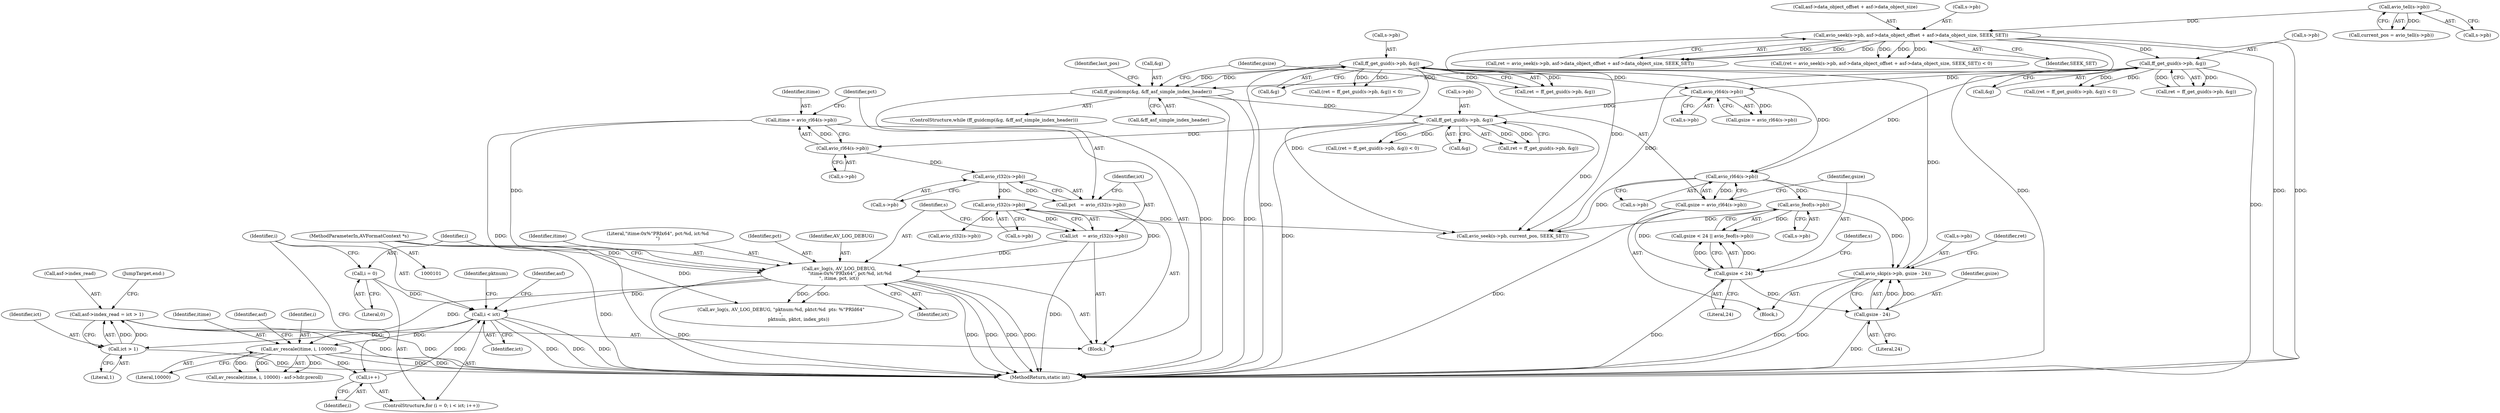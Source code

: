 digraph "0_FFmpeg_afc9c683ed9db01edb357bc8c19edad4282b3a97@API" {
"1000343" [label="(Call,asf->index_read = ict > 1)"];
"1000347" [label="(Call,ict > 1)"];
"1000254" [label="(Call,i < ict)"];
"1000251" [label="(Call,i = 0)"];
"1000257" [label="(Call,i++)"];
"1000295" [label="(Call,av_rescale(itime, i, 10000))"];
"1000243" [label="(Call,av_log(s, AV_LOG_DEBUG,\n               \"itime:0x%\"PRIx64\", pct:%d, ict:%d\n\", itime, pct, ict))"];
"1000102" [label="(MethodParameterIn,AVFormatContext *s)"];
"1000225" [label="(Call,itime = avio_rl64(s->pb))"];
"1000227" [label="(Call,avio_rl64(s->pb))"];
"1000217" [label="(Call,ff_get_guid(s->pb, &g))"];
"1000209" [label="(Call,avio_rl64(s->pb))"];
"1000188" [label="(Call,ff_get_guid(s->pb, &g))"];
"1000177" [label="(Call,avio_skip(s->pb, gsize - 24))"];
"1000171" [label="(Call,avio_feof(s->pb))"];
"1000162" [label="(Call,avio_rl64(s->pb))"];
"1000144" [label="(Call,ff_get_guid(s->pb, &g))"];
"1000124" [label="(Call,avio_seek(s->pb, asf->data_object_offset + asf->data_object_size, SEEK_SET))"];
"1000115" [label="(Call,avio_tell(s->pb))"];
"1000181" [label="(Call,gsize - 24)"];
"1000168" [label="(Call,gsize < 24)"];
"1000160" [label="(Call,gsize = avio_rl64(s->pb))"];
"1000153" [label="(Call,ff_guidcmp(&g, &ff_asf_simple_index_header))"];
"1000231" [label="(Call,pct   = avio_rl32(s->pb))"];
"1000233" [label="(Call,avio_rl32(s->pb))"];
"1000237" [label="(Call,ict   = avio_rl32(s->pb))"];
"1000239" [label="(Call,avio_rl32(s->pb))"];
"1000182" [label="(Identifier,gsize)"];
"1000243" [label="(Call,av_log(s, AV_LOG_DEBUG,\n               \"itime:0x%\"PRIx64\", pct:%d, ict:%d\n\", itime, pct, ict))"];
"1000349" [label="(Literal,1)"];
"1000128" [label="(Call,asf->data_object_offset + asf->data_object_size)"];
"1000258" [label="(Identifier,i)"];
"1000186" [label="(Call,ret = ff_get_guid(s->pb, &g))"];
"1000257" [label="(Call,i++)"];
"1000232" [label="(Identifier,pct)"];
"1000301" [label="(Identifier,asf)"];
"1000141" [label="(Call,(ret = ff_get_guid(s->pb, &g)) < 0)"];
"1000210" [label="(Call,s->pb)"];
"1000156" [label="(Call,&ff_asf_simple_index_header)"];
"1000124" [label="(Call,avio_seek(s->pb, asf->data_object_offset + asf->data_object_size, SEEK_SET))"];
"1000217" [label="(Call,ff_get_guid(s->pb, &g))"];
"1000178" [label="(Call,s->pb)"];
"1000240" [label="(Call,s->pb)"];
"1000344" [label="(Call,asf->index_read)"];
"1000162" [label="(Call,avio_rl64(s->pb))"];
"1000228" [label="(Call,s->pb)"];
"1000233" [label="(Call,avio_rl32(s->pb))"];
"1000116" [label="(Call,s->pb)"];
"1000115" [label="(Call,avio_tell(s->pb))"];
"1000154" [label="(Call,&g)"];
"1000170" [label="(Literal,24)"];
"1000145" [label="(Call,s->pb)"];
"1000209" [label="(Call,avio_rl64(s->pb))"];
"1000234" [label="(Call,s->pb)"];
"1000227" [label="(Call,avio_rl64(s->pb))"];
"1000144" [label="(Call,ff_get_guid(s->pb, &g))"];
"1000247" [label="(Identifier,itime)"];
"1000177" [label="(Call,avio_skip(s->pb, gsize - 24))"];
"1000252" [label="(Identifier,i)"];
"1000256" [label="(Identifier,ict)"];
"1000297" [label="(Identifier,i)"];
"1000167" [label="(Call,gsize < 24 || avio_feof(s->pb))"];
"1000215" [label="(Call,ret = ff_get_guid(s->pb, &g))"];
"1000248" [label="(Identifier,pct)"];
"1000171" [label="(Call,avio_feof(s->pb))"];
"1000189" [label="(Call,s->pb)"];
"1000251" [label="(Call,i = 0)"];
"1000161" [label="(Identifier,gsize)"];
"1000142" [label="(Call,ret = ff_get_guid(s->pb, &g))"];
"1000160" [label="(Call,gsize = avio_rl64(s->pb))"];
"1000169" [label="(Identifier,gsize)"];
"1000200" [label="(Identifier,last_pos)"];
"1000245" [label="(Identifier,AV_LOG_DEBUG)"];
"1000168" [label="(Call,gsize < 24)"];
"1000102" [label="(MethodParameterIn,AVFormatContext *s)"];
"1000244" [label="(Identifier,s)"];
"1000226" [label="(Identifier,itime)"];
"1000263" [label="(Call,avio_rl32(s->pb))"];
"1000343" [label="(Call,asf->index_read = ict > 1)"];
"1000192" [label="(Call,&g)"];
"1000231" [label="(Call,pct   = avio_rl32(s->pb))"];
"1000351" [label="(Call,avio_seek(s->pb, current_pos, SEEK_SET))"];
"1000296" [label="(Identifier,itime)"];
"1000348" [label="(Identifier,ict)"];
"1000250" [label="(ControlStructure,for (i = 0; i < ict; i++))"];
"1000345" [label="(Identifier,asf)"];
"1000122" [label="(Call,ret = avio_seek(s->pb, asf->data_object_offset + asf->data_object_size, SEEK_SET))"];
"1000294" [label="(Call,av_rescale(itime, i, 10000) - asf->hdr.preroll)"];
"1000249" [label="(Identifier,ict)"];
"1000359" [label="(MethodReturn,static int)"];
"1000148" [label="(Call,&g)"];
"1000320" [label="(Call,av_log(s, AV_LOG_DEBUG, \"pktnum:%d, pktct:%d  pts: %\"PRId64\"\n\",\n                        pktnum, pktct, index_pts))"];
"1000183" [label="(Literal,24)"];
"1000153" [label="(Call,ff_guidcmp(&g, &ff_asf_simple_index_header))"];
"1000347" [label="(Call,ict > 1)"];
"1000253" [label="(Literal,0)"];
"1000152" [label="(ControlStructure,while (ff_guidcmp(&g, &ff_asf_simple_index_header)))"];
"1000158" [label="(Block,)"];
"1000262" [label="(Identifier,pktnum)"];
"1000121" [label="(Call,(ret = avio_seek(s->pb, asf->data_object_offset + asf->data_object_size, SEEK_SET)) < 0)"];
"1000254" [label="(Call,i < ict)"];
"1000188" [label="(Call,ff_get_guid(s->pb, &g))"];
"1000196" [label="(Block,)"];
"1000221" [label="(Call,&g)"];
"1000246" [label="(Literal,\"itime:0x%\"PRIx64\", pct:%d, ict:%d\n\")"];
"1000225" [label="(Call,itime = avio_rl64(s->pb))"];
"1000295" [label="(Call,av_rescale(itime, i, 10000))"];
"1000113" [label="(Call,current_pos = avio_tell(s->pb))"];
"1000214" [label="(Call,(ret = ff_get_guid(s->pb, &g)) < 0)"];
"1000135" [label="(Identifier,SEEK_SET)"];
"1000298" [label="(Literal,10000)"];
"1000237" [label="(Call,ict   = avio_rl32(s->pb))"];
"1000207" [label="(Call,gsize = avio_rl64(s->pb))"];
"1000187" [label="(Identifier,ret)"];
"1000125" [label="(Call,s->pb)"];
"1000255" [label="(Identifier,i)"];
"1000163" [label="(Call,s->pb)"];
"1000350" [label="(JumpTarget,end:)"];
"1000238" [label="(Identifier,ict)"];
"1000218" [label="(Call,s->pb)"];
"1000173" [label="(Identifier,s)"];
"1000172" [label="(Call,s->pb)"];
"1000185" [label="(Call,(ret = ff_get_guid(s->pb, &g)) < 0)"];
"1000239" [label="(Call,avio_rl32(s->pb))"];
"1000181" [label="(Call,gsize - 24)"];
"1000343" -> "1000196"  [label="AST: "];
"1000343" -> "1000347"  [label="CFG: "];
"1000344" -> "1000343"  [label="AST: "];
"1000347" -> "1000343"  [label="AST: "];
"1000350" -> "1000343"  [label="CFG: "];
"1000343" -> "1000359"  [label="DDG: "];
"1000343" -> "1000359"  [label="DDG: "];
"1000347" -> "1000343"  [label="DDG: "];
"1000347" -> "1000343"  [label="DDG: "];
"1000347" -> "1000349"  [label="CFG: "];
"1000348" -> "1000347"  [label="AST: "];
"1000349" -> "1000347"  [label="AST: "];
"1000347" -> "1000359"  [label="DDG: "];
"1000254" -> "1000347"  [label="DDG: "];
"1000254" -> "1000250"  [label="AST: "];
"1000254" -> "1000256"  [label="CFG: "];
"1000255" -> "1000254"  [label="AST: "];
"1000256" -> "1000254"  [label="AST: "];
"1000262" -> "1000254"  [label="CFG: "];
"1000345" -> "1000254"  [label="CFG: "];
"1000254" -> "1000359"  [label="DDG: "];
"1000254" -> "1000359"  [label="DDG: "];
"1000254" -> "1000359"  [label="DDG: "];
"1000251" -> "1000254"  [label="DDG: "];
"1000257" -> "1000254"  [label="DDG: "];
"1000243" -> "1000254"  [label="DDG: "];
"1000254" -> "1000295"  [label="DDG: "];
"1000251" -> "1000250"  [label="AST: "];
"1000251" -> "1000253"  [label="CFG: "];
"1000252" -> "1000251"  [label="AST: "];
"1000253" -> "1000251"  [label="AST: "];
"1000255" -> "1000251"  [label="CFG: "];
"1000257" -> "1000250"  [label="AST: "];
"1000257" -> "1000258"  [label="CFG: "];
"1000258" -> "1000257"  [label="AST: "];
"1000255" -> "1000257"  [label="CFG: "];
"1000295" -> "1000257"  [label="DDG: "];
"1000295" -> "1000294"  [label="AST: "];
"1000295" -> "1000298"  [label="CFG: "];
"1000296" -> "1000295"  [label="AST: "];
"1000297" -> "1000295"  [label="AST: "];
"1000298" -> "1000295"  [label="AST: "];
"1000301" -> "1000295"  [label="CFG: "];
"1000295" -> "1000359"  [label="DDG: "];
"1000295" -> "1000359"  [label="DDG: "];
"1000295" -> "1000294"  [label="DDG: "];
"1000295" -> "1000294"  [label="DDG: "];
"1000295" -> "1000294"  [label="DDG: "];
"1000243" -> "1000295"  [label="DDG: "];
"1000243" -> "1000196"  [label="AST: "];
"1000243" -> "1000249"  [label="CFG: "];
"1000244" -> "1000243"  [label="AST: "];
"1000245" -> "1000243"  [label="AST: "];
"1000246" -> "1000243"  [label="AST: "];
"1000247" -> "1000243"  [label="AST: "];
"1000248" -> "1000243"  [label="AST: "];
"1000249" -> "1000243"  [label="AST: "];
"1000252" -> "1000243"  [label="CFG: "];
"1000243" -> "1000359"  [label="DDG: "];
"1000243" -> "1000359"  [label="DDG: "];
"1000243" -> "1000359"  [label="DDG: "];
"1000243" -> "1000359"  [label="DDG: "];
"1000243" -> "1000359"  [label="DDG: "];
"1000102" -> "1000243"  [label="DDG: "];
"1000225" -> "1000243"  [label="DDG: "];
"1000231" -> "1000243"  [label="DDG: "];
"1000237" -> "1000243"  [label="DDG: "];
"1000243" -> "1000320"  [label="DDG: "];
"1000243" -> "1000320"  [label="DDG: "];
"1000102" -> "1000101"  [label="AST: "];
"1000102" -> "1000359"  [label="DDG: "];
"1000102" -> "1000320"  [label="DDG: "];
"1000225" -> "1000196"  [label="AST: "];
"1000225" -> "1000227"  [label="CFG: "];
"1000226" -> "1000225"  [label="AST: "];
"1000227" -> "1000225"  [label="AST: "];
"1000232" -> "1000225"  [label="CFG: "];
"1000225" -> "1000359"  [label="DDG: "];
"1000227" -> "1000225"  [label="DDG: "];
"1000227" -> "1000228"  [label="CFG: "];
"1000228" -> "1000227"  [label="AST: "];
"1000217" -> "1000227"  [label="DDG: "];
"1000227" -> "1000233"  [label="DDG: "];
"1000217" -> "1000215"  [label="AST: "];
"1000217" -> "1000221"  [label="CFG: "];
"1000218" -> "1000217"  [label="AST: "];
"1000221" -> "1000217"  [label="AST: "];
"1000215" -> "1000217"  [label="CFG: "];
"1000217" -> "1000359"  [label="DDG: "];
"1000217" -> "1000214"  [label="DDG: "];
"1000217" -> "1000214"  [label="DDG: "];
"1000217" -> "1000215"  [label="DDG: "];
"1000217" -> "1000215"  [label="DDG: "];
"1000209" -> "1000217"  [label="DDG: "];
"1000153" -> "1000217"  [label="DDG: "];
"1000217" -> "1000351"  [label="DDG: "];
"1000209" -> "1000207"  [label="AST: "];
"1000209" -> "1000210"  [label="CFG: "];
"1000210" -> "1000209"  [label="AST: "];
"1000207" -> "1000209"  [label="CFG: "];
"1000209" -> "1000207"  [label="DDG: "];
"1000188" -> "1000209"  [label="DDG: "];
"1000144" -> "1000209"  [label="DDG: "];
"1000188" -> "1000186"  [label="AST: "];
"1000188" -> "1000192"  [label="CFG: "];
"1000189" -> "1000188"  [label="AST: "];
"1000192" -> "1000188"  [label="AST: "];
"1000186" -> "1000188"  [label="CFG: "];
"1000188" -> "1000359"  [label="DDG: "];
"1000188" -> "1000153"  [label="DDG: "];
"1000188" -> "1000162"  [label="DDG: "];
"1000188" -> "1000185"  [label="DDG: "];
"1000188" -> "1000185"  [label="DDG: "];
"1000188" -> "1000186"  [label="DDG: "];
"1000188" -> "1000186"  [label="DDG: "];
"1000177" -> "1000188"  [label="DDG: "];
"1000153" -> "1000188"  [label="DDG: "];
"1000188" -> "1000351"  [label="DDG: "];
"1000177" -> "1000158"  [label="AST: "];
"1000177" -> "1000181"  [label="CFG: "];
"1000178" -> "1000177"  [label="AST: "];
"1000181" -> "1000177"  [label="AST: "];
"1000187" -> "1000177"  [label="CFG: "];
"1000177" -> "1000359"  [label="DDG: "];
"1000177" -> "1000359"  [label="DDG: "];
"1000171" -> "1000177"  [label="DDG: "];
"1000162" -> "1000177"  [label="DDG: "];
"1000181" -> "1000177"  [label="DDG: "];
"1000181" -> "1000177"  [label="DDG: "];
"1000171" -> "1000167"  [label="AST: "];
"1000171" -> "1000172"  [label="CFG: "];
"1000172" -> "1000171"  [label="AST: "];
"1000167" -> "1000171"  [label="CFG: "];
"1000171" -> "1000167"  [label="DDG: "];
"1000162" -> "1000171"  [label="DDG: "];
"1000171" -> "1000351"  [label="DDG: "];
"1000162" -> "1000160"  [label="AST: "];
"1000162" -> "1000163"  [label="CFG: "];
"1000163" -> "1000162"  [label="AST: "];
"1000160" -> "1000162"  [label="CFG: "];
"1000162" -> "1000160"  [label="DDG: "];
"1000144" -> "1000162"  [label="DDG: "];
"1000162" -> "1000351"  [label="DDG: "];
"1000144" -> "1000142"  [label="AST: "];
"1000144" -> "1000148"  [label="CFG: "];
"1000145" -> "1000144"  [label="AST: "];
"1000148" -> "1000144"  [label="AST: "];
"1000142" -> "1000144"  [label="CFG: "];
"1000144" -> "1000359"  [label="DDG: "];
"1000144" -> "1000141"  [label="DDG: "];
"1000144" -> "1000141"  [label="DDG: "];
"1000144" -> "1000142"  [label="DDG: "];
"1000144" -> "1000142"  [label="DDG: "];
"1000124" -> "1000144"  [label="DDG: "];
"1000144" -> "1000153"  [label="DDG: "];
"1000144" -> "1000351"  [label="DDG: "];
"1000124" -> "1000122"  [label="AST: "];
"1000124" -> "1000135"  [label="CFG: "];
"1000125" -> "1000124"  [label="AST: "];
"1000128" -> "1000124"  [label="AST: "];
"1000135" -> "1000124"  [label="AST: "];
"1000122" -> "1000124"  [label="CFG: "];
"1000124" -> "1000359"  [label="DDG: "];
"1000124" -> "1000359"  [label="DDG: "];
"1000124" -> "1000359"  [label="DDG: "];
"1000124" -> "1000121"  [label="DDG: "];
"1000124" -> "1000121"  [label="DDG: "];
"1000124" -> "1000121"  [label="DDG: "];
"1000124" -> "1000122"  [label="DDG: "];
"1000124" -> "1000122"  [label="DDG: "];
"1000124" -> "1000122"  [label="DDG: "];
"1000115" -> "1000124"  [label="DDG: "];
"1000124" -> "1000351"  [label="DDG: "];
"1000115" -> "1000113"  [label="AST: "];
"1000115" -> "1000116"  [label="CFG: "];
"1000116" -> "1000115"  [label="AST: "];
"1000113" -> "1000115"  [label="CFG: "];
"1000115" -> "1000113"  [label="DDG: "];
"1000181" -> "1000183"  [label="CFG: "];
"1000182" -> "1000181"  [label="AST: "];
"1000183" -> "1000181"  [label="AST: "];
"1000181" -> "1000359"  [label="DDG: "];
"1000168" -> "1000181"  [label="DDG: "];
"1000168" -> "1000167"  [label="AST: "];
"1000168" -> "1000170"  [label="CFG: "];
"1000169" -> "1000168"  [label="AST: "];
"1000170" -> "1000168"  [label="AST: "];
"1000173" -> "1000168"  [label="CFG: "];
"1000167" -> "1000168"  [label="CFG: "];
"1000168" -> "1000359"  [label="DDG: "];
"1000168" -> "1000167"  [label="DDG: "];
"1000168" -> "1000167"  [label="DDG: "];
"1000160" -> "1000168"  [label="DDG: "];
"1000160" -> "1000158"  [label="AST: "];
"1000161" -> "1000160"  [label="AST: "];
"1000169" -> "1000160"  [label="CFG: "];
"1000160" -> "1000359"  [label="DDG: "];
"1000153" -> "1000152"  [label="AST: "];
"1000153" -> "1000156"  [label="CFG: "];
"1000154" -> "1000153"  [label="AST: "];
"1000156" -> "1000153"  [label="AST: "];
"1000161" -> "1000153"  [label="CFG: "];
"1000200" -> "1000153"  [label="CFG: "];
"1000153" -> "1000359"  [label="DDG: "];
"1000153" -> "1000359"  [label="DDG: "];
"1000153" -> "1000359"  [label="DDG: "];
"1000231" -> "1000196"  [label="AST: "];
"1000231" -> "1000233"  [label="CFG: "];
"1000232" -> "1000231"  [label="AST: "];
"1000233" -> "1000231"  [label="AST: "];
"1000238" -> "1000231"  [label="CFG: "];
"1000233" -> "1000231"  [label="DDG: "];
"1000233" -> "1000234"  [label="CFG: "];
"1000234" -> "1000233"  [label="AST: "];
"1000233" -> "1000239"  [label="DDG: "];
"1000237" -> "1000196"  [label="AST: "];
"1000237" -> "1000239"  [label="CFG: "];
"1000238" -> "1000237"  [label="AST: "];
"1000239" -> "1000237"  [label="AST: "];
"1000244" -> "1000237"  [label="CFG: "];
"1000237" -> "1000359"  [label="DDG: "];
"1000239" -> "1000237"  [label="DDG: "];
"1000239" -> "1000240"  [label="CFG: "];
"1000240" -> "1000239"  [label="AST: "];
"1000239" -> "1000263"  [label="DDG: "];
"1000239" -> "1000351"  [label="DDG: "];
}
